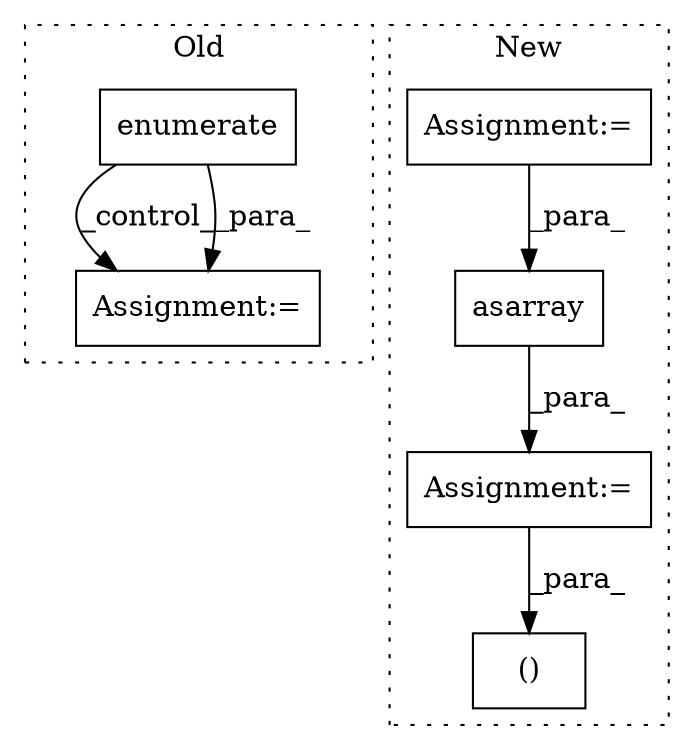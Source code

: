 digraph G {
subgraph cluster0 {
1 [label="enumerate" a="32" s="1080,1091" l="10,1" shape="box"];
5 [label="Assignment:=" a="7" s="1522" l="1" shape="box"];
label = "Old";
style="dotted";
}
subgraph cluster1 {
2 [label="asarray" a="32" s="1272,1285" l="8,1" shape="box"];
3 [label="Assignment:=" a="7" s="1330" l="1" shape="box"];
4 [label="Assignment:=" a="7" s="1163" l="51" shape="box"];
6 [label="()" a="106" s="1383" l="59" shape="box"];
label = "New";
style="dotted";
}
1 -> 5 [label="_control_"];
1 -> 5 [label="_para_"];
2 -> 3 [label="_para_"];
3 -> 6 [label="_para_"];
4 -> 2 [label="_para_"];
}